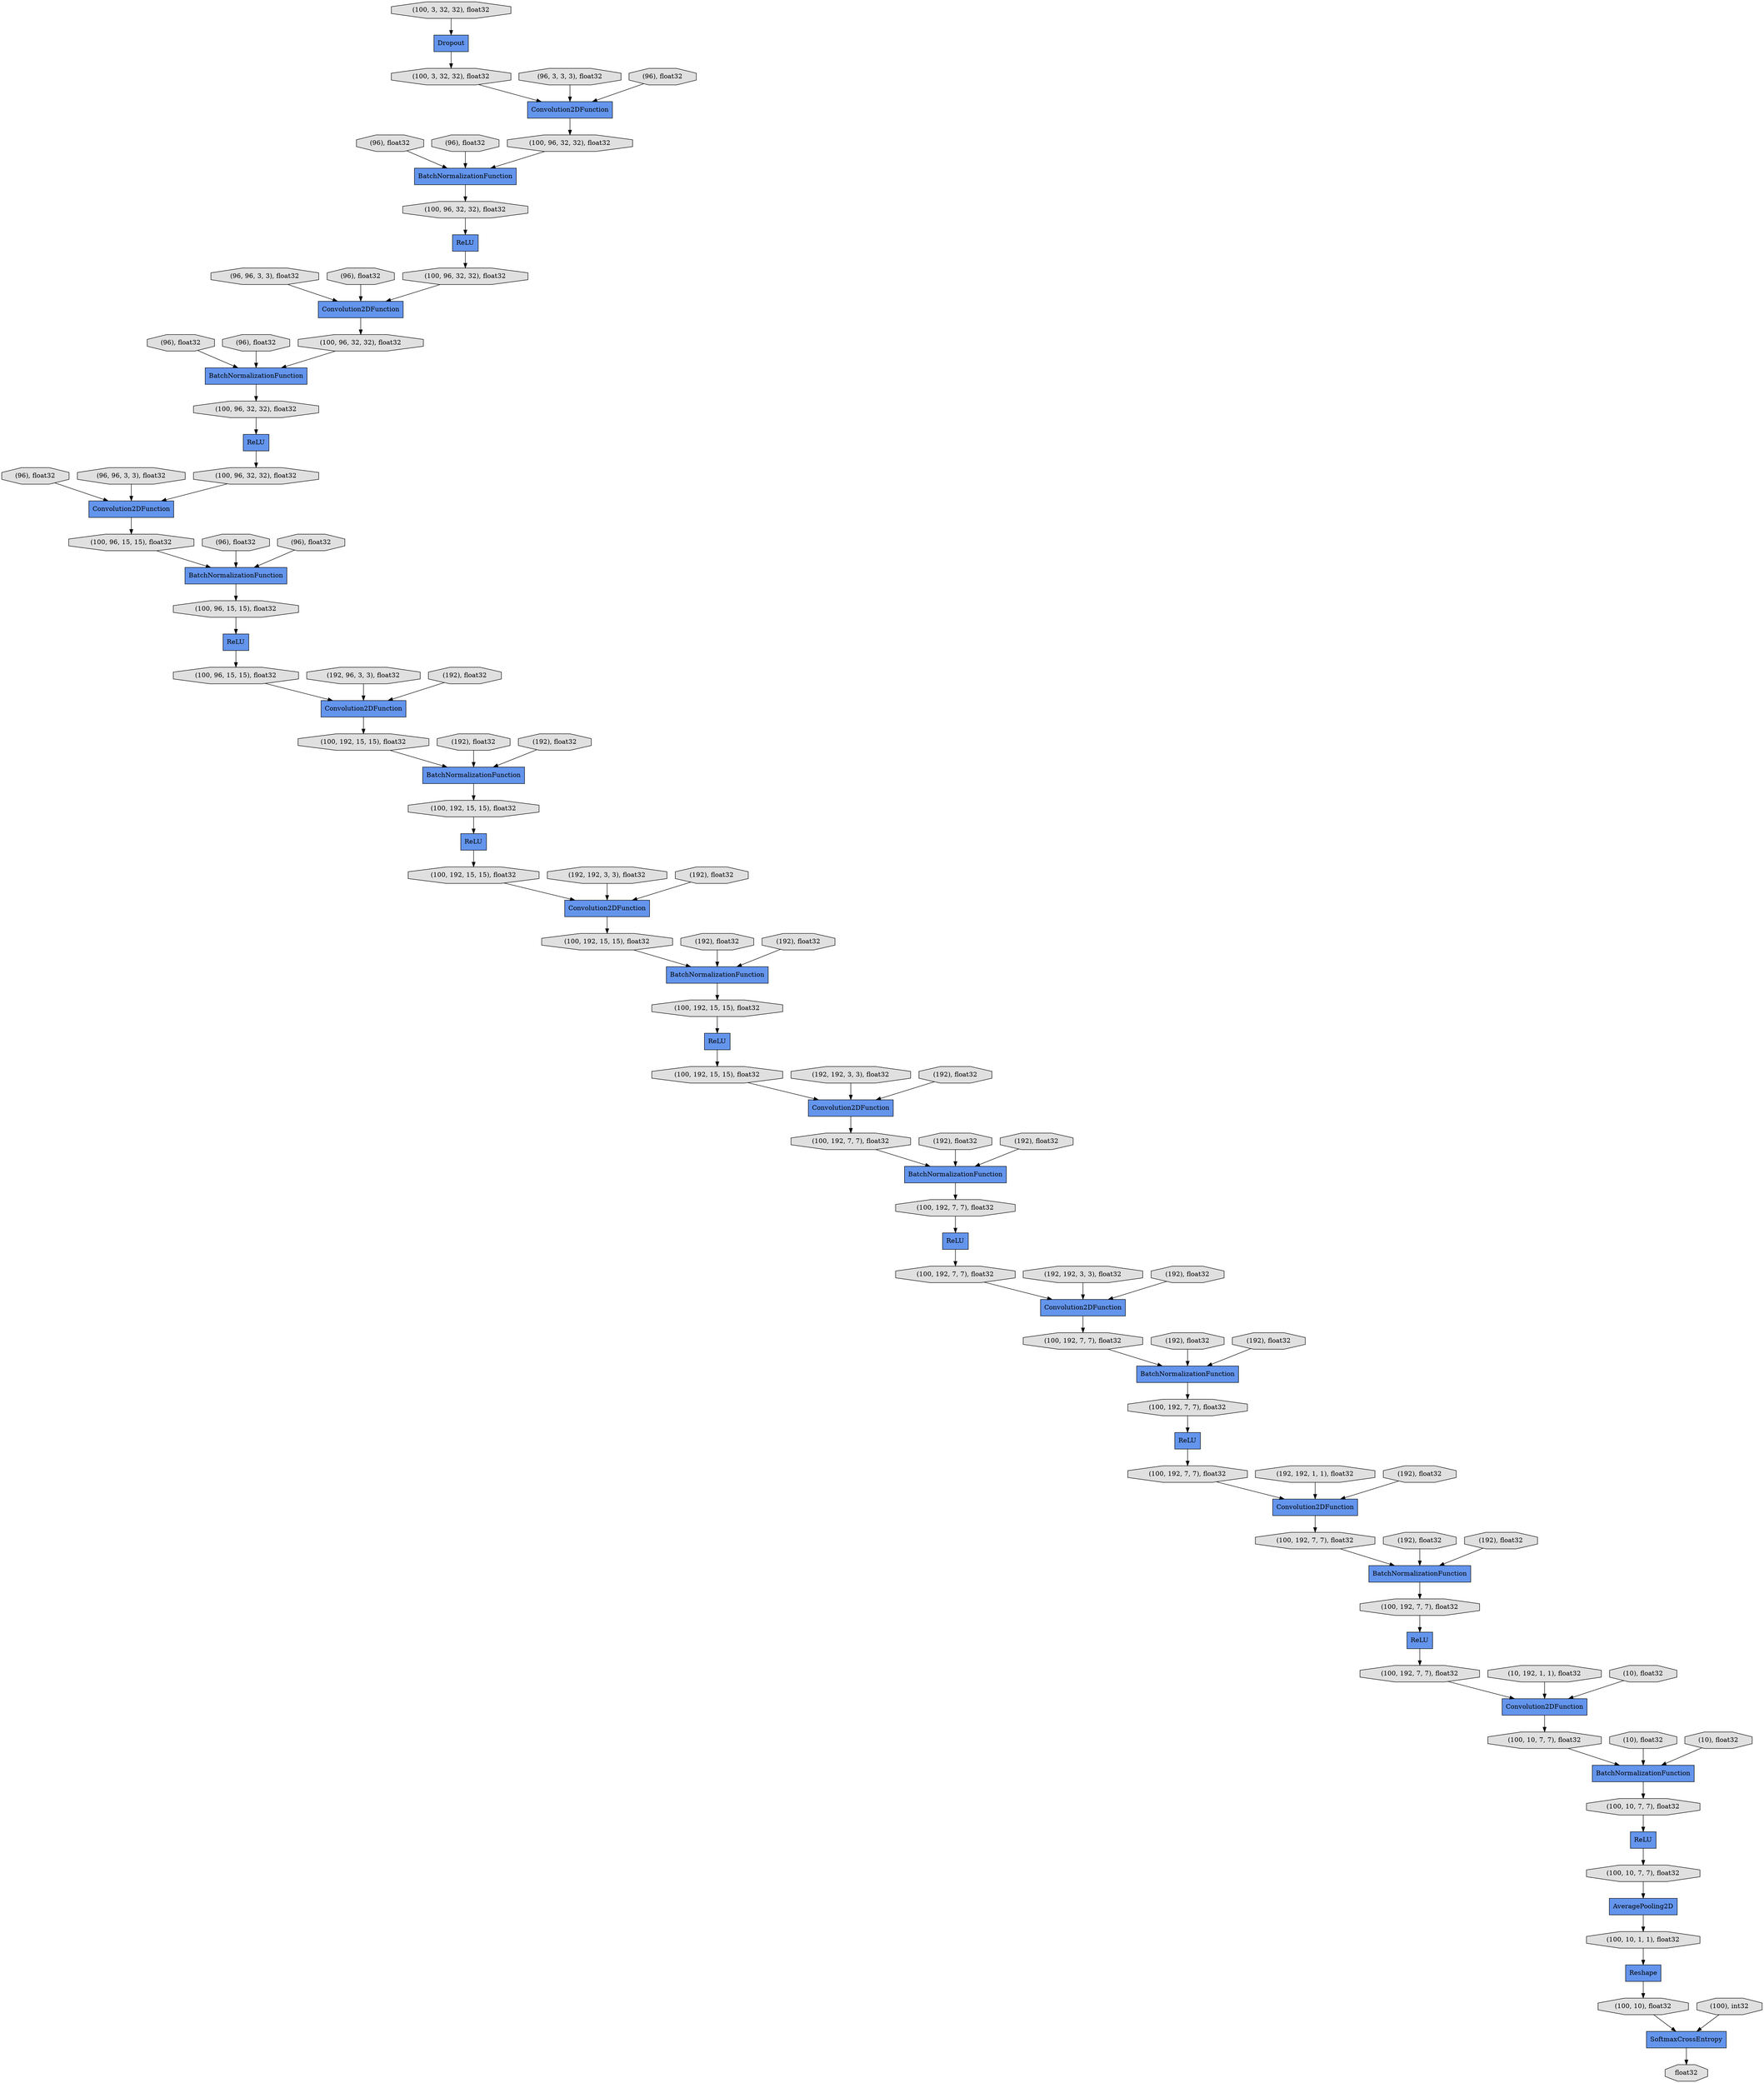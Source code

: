 digraph graphname{rankdir=TB;140252085878968 [label="(96), float32",shape="octagon",fillcolor="#E0E0E0",style="filled"];140252085879024 [label="(96, 96, 3, 3), float32",shape="octagon",fillcolor="#E0E0E0",style="filled"];140252142060096 [label="Reshape",shape="record",fillcolor="#6495ED",style="filled"];140252085879472 [label="(96), float32",shape="octagon",fillcolor="#E0E0E0",style="filled"];140252085879696 [label="(96, 96, 3, 3), float32",shape="octagon",fillcolor="#E0E0E0",style="filled"];140252142060488 [label="(100, 10, 1, 1), float32",shape="octagon",fillcolor="#E0E0E0",style="filled"];140252085880088 [label="(96), float32",shape="octagon",fillcolor="#E0E0E0",style="filled"];140252085880312 [label="(96), float32",shape="octagon",fillcolor="#E0E0E0",style="filled"];140252085880480 [label="(96), float32",shape="octagon",fillcolor="#E0E0E0",style="filled"];140252077278880 [label="Dropout",shape="record",fillcolor="#6495ED",style="filled"];140252085880536 [label="(96), float32",shape="octagon",fillcolor="#E0E0E0",style="filled"];140252085880592 [label="(96), float32",shape="octagon",fillcolor="#E0E0E0",style="filled"];140252085880704 [label="(96), float32",shape="octagon",fillcolor="#E0E0E0",style="filled"];140252077279272 [label="(100, 3, 32, 32), float32",shape="octagon",fillcolor="#E0E0E0",style="filled"];140252077279328 [label="(100), int32",shape="octagon",fillcolor="#E0E0E0",style="filled"];140252085880928 [label="(192, 96, 3, 3), float32",shape="octagon",fillcolor="#E0E0E0",style="filled"];140252085881040 [label="(192), float32",shape="octagon",fillcolor="#E0E0E0",style="filled"];140252077279440 [label="Convolution2DFunction",shape="record",fillcolor="#6495ED",style="filled"];140252085881096 [label="(192), float32",shape="octagon",fillcolor="#E0E0E0",style="filled"];140252085881208 [label="(192), float32",shape="octagon",fillcolor="#E0E0E0",style="filled"];140252077279664 [label="(100, 96, 32, 32), float32",shape="octagon",fillcolor="#E0E0E0",style="filled"];140252085881320 [label="(192, 192, 3, 3), float32",shape="octagon",fillcolor="#E0E0E0",style="filled"];140252077279720 [label="(100, 96, 32, 32), float32",shape="octagon",fillcolor="#E0E0E0",style="filled"];140252774140448 [label="SoftmaxCrossEntropy",shape="record",fillcolor="#6495ED",style="filled"];140252077279776 [label="Convolution2DFunction",shape="record",fillcolor="#6495ED",style="filled"];140252085881432 [label="(192), float32",shape="octagon",fillcolor="#E0E0E0",style="filled"];140252077279832 [label="(100, 3, 32, 32), float32",shape="octagon",fillcolor="#E0E0E0",style="filled"];140252085881488 [label="(192), float32",shape="octagon",fillcolor="#E0E0E0",style="filled"];140252077279888 [label="BatchNormalizationFunction",shape="record",fillcolor="#6495ED",style="filled"];140252085881600 [label="(192), float32",shape="octagon",fillcolor="#E0E0E0",style="filled"];140252077280000 [label="BatchNormalizationFunction",shape="record",fillcolor="#6495ED",style="filled"];140252085881712 [label="(192, 192, 3, 3), float32",shape="octagon",fillcolor="#E0E0E0",style="filled"];140252077280168 [label="(100, 96, 32, 32), float32",shape="octagon",fillcolor="#E0E0E0",style="filled"];140252085881824 [label="(192), float32",shape="octagon",fillcolor="#E0E0E0",style="filled"];140252085881880 [label="(192), float32",shape="octagon",fillcolor="#E0E0E0",style="filled"];140252077280280 [label="(100, 96, 32, 32), float32",shape="octagon",fillcolor="#E0E0E0",style="filled"];140252077280392 [label="ReLU",shape="record",fillcolor="#6495ED",style="filled"];140252085882048 [label="(192), float32",shape="octagon",fillcolor="#E0E0E0",style="filled"];140252077280448 [label="(100, 96, 32, 32), float32",shape="octagon",fillcolor="#E0E0E0",style="filled"];140252077280504 [label="BatchNormalizationFunction",shape="record",fillcolor="#6495ED",style="filled"];140252085882160 [label="(192, 192, 3, 3), float32",shape="octagon",fillcolor="#E0E0E0",style="filled"];140252077280560 [label="(100, 96, 32, 32), float32",shape="octagon",fillcolor="#E0E0E0",style="filled"];140252085882272 [label="(192), float32",shape="octagon",fillcolor="#E0E0E0",style="filled"];140252085882328 [label="(192), float32",shape="octagon",fillcolor="#E0E0E0",style="filled"];140252077280728 [label="Convolution2DFunction",shape="record",fillcolor="#6495ED",style="filled"];140252085882440 [label="(192), float32",shape="octagon",fillcolor="#E0E0E0",style="filled"];140252077280840 [label="ReLU",shape="record",fillcolor="#6495ED",style="filled"];140252085882552 [label="(192, 192, 1, 1), float32",shape="octagon",fillcolor="#E0E0E0",style="filled"];140252077280952 [label="Convolution2DFunction",shape="record",fillcolor="#6495ED",style="filled"];140252077281008 [label="(100, 96, 15, 15), float32",shape="octagon",fillcolor="#E0E0E0",style="filled"];140252085882664 [label="(192), float32",shape="octagon",fillcolor="#E0E0E0",style="filled"];140252085882720 [label="(192), float32",shape="octagon",fillcolor="#E0E0E0",style="filled"];140252077281176 [label="ReLU",shape="record",fillcolor="#6495ED",style="filled"];140252077281232 [label="(100, 96, 15, 15), float32",shape="octagon",fillcolor="#E0E0E0",style="filled"];140252085882832 [label="(192), float32",shape="octagon",fillcolor="#E0E0E0",style="filled"];140252085841992 [label="(10, 192, 1, 1), float32",shape="octagon",fillcolor="#E0E0E0",style="filled"];140252026638408 [label="BatchNormalizationFunction",shape="record",fillcolor="#6495ED",style="filled"];140252085842104 [label="(10), float32",shape="octagon",fillcolor="#E0E0E0",style="filled"];140252085842160 [label="(10), float32",shape="octagon",fillcolor="#E0E0E0",style="filled"];140252026638576 [label="(100, 96, 15, 15), float32",shape="octagon",fillcolor="#E0E0E0",style="filled"];140252026638632 [label="(100, 192, 15, 15), float32",shape="octagon",fillcolor="#E0E0E0",style="filled"];140252085842272 [label="(10), float32",shape="octagon",fillcolor="#E0E0E0",style="filled"];140252026638688 [label="ReLU",shape="record",fillcolor="#6495ED",style="filled"];140252026638800 [label="(100, 192, 15, 15), float32",shape="octagon",fillcolor="#E0E0E0",style="filled"];140252026638912 [label="(100, 192, 15, 15), float32",shape="octagon",fillcolor="#E0E0E0",style="filled"];140252026638968 [label="BatchNormalizationFunction",shape="record",fillcolor="#6495ED",style="filled"];140252026639080 [label="Convolution2DFunction",shape="record",fillcolor="#6495ED",style="filled"];140252026639192 [label="(100, 192, 15, 15), float32",shape="octagon",fillcolor="#E0E0E0",style="filled"];140252026639248 [label="ReLU",shape="record",fillcolor="#6495ED",style="filled"];140252026639360 [label="(100, 192, 15, 15), float32",shape="octagon",fillcolor="#E0E0E0",style="filled"];140252026639472 [label="(100, 192, 15, 15), float32",shape="octagon",fillcolor="#E0E0E0",style="filled"];140252026639528 [label="BatchNormalizationFunction",shape="record",fillcolor="#6495ED",style="filled"];140252026639640 [label="Convolution2DFunction",shape="record",fillcolor="#6495ED",style="filled"];140252026639752 [label="(100, 192, 7, 7), float32",shape="octagon",fillcolor="#E0E0E0",style="filled"];140252026639808 [label="ReLU",shape="record",fillcolor="#6495ED",style="filled"];140252026639920 [label="(100, 192, 7, 7), float32",shape="octagon",fillcolor="#E0E0E0",style="filled"];140252026639976 [label="Convolution2DFunction",shape="record",fillcolor="#6495ED",style="filled"];140252026640032 [label="(100, 192, 7, 7), float32",shape="octagon",fillcolor="#E0E0E0",style="filled"];140252026640088 [label="(100, 192, 7, 7), float32",shape="octagon",fillcolor="#E0E0E0",style="filled"];140252026640200 [label="BatchNormalizationFunction",shape="record",fillcolor="#6495ED",style="filled"];140252026640424 [label="(100, 192, 7, 7), float32",shape="octagon",fillcolor="#E0E0E0",style="filled"];140252026640480 [label="BatchNormalizationFunction",shape="record",fillcolor="#6495ED",style="filled"];140252026640536 [label="(100, 192, 7, 7), float32",shape="octagon",fillcolor="#E0E0E0",style="filled"];140252026640648 [label="(100, 192, 7, 7), float32",shape="octagon",fillcolor="#E0E0E0",style="filled"];140252026640760 [label="ReLU",shape="record",fillcolor="#6495ED",style="filled"];140252026640872 [label="(100, 192, 7, 7), float32",shape="octagon",fillcolor="#E0E0E0",style="filled"];140252026640984 [label="Convolution2DFunction",shape="record",fillcolor="#6495ED",style="filled"];140252026641040 [label="(100, 192, 7, 7), float32",shape="octagon",fillcolor="#E0E0E0",style="filled"];140252026641152 [label="ReLU",shape="record",fillcolor="#6495ED",style="filled"];140252026641208 [label="BatchNormalizationFunction",shape="record",fillcolor="#6495ED",style="filled"];140252026641320 [label="Convolution2DFunction",shape="record",fillcolor="#6495ED",style="filled"];140252026641488 [label="(100, 10, 7, 7), float32",shape="octagon",fillcolor="#E0E0E0",style="filled"];140252026641544 [label="(100, 10, 7, 7), float32",shape="octagon",fillcolor="#E0E0E0",style="filled"];140252026641600 [label="ReLU",shape="record",fillcolor="#6495ED",style="filled"];140252026641656 [label="AveragePooling2D",shape="record",fillcolor="#6495ED",style="filled"];140252088737016 [label="(96, 3, 3, 3), float32",shape="octagon",fillcolor="#E0E0E0",style="filled"];140252026641712 [label="(100, 10, 7, 7), float32",shape="octagon",fillcolor="#E0E0E0",style="filled"];140252088737464 [label="(96), float32",shape="octagon",fillcolor="#E0E0E0",style="filled"];140252026642160 [label="float32",shape="octagon",fillcolor="#E0E0E0",style="filled"];140252026642272 [label="(100, 10), float32",shape="octagon",fillcolor="#E0E0E0",style="filled"];140252085881208 -> 140252026638408;140252085881712 -> 140252026639640;140252077281008 -> 140252077281176;140252026641656 -> 140252142060488;140252085879024 -> 140252077280728;140252026640200 -> 140252026640536;140252077280448 -> 140252077280840;140252077281176 -> 140252026638576;140252085882440 -> 140252026640200;140252077280504 -> 140252077281008;140252077279440 -> 140252077280168;140252026639472 -> 140252026638968;140252026641488 -> 140252026641208;140252026640648 -> 140252026641320;140252085881880 -> 140252026639528;140252077280280 -> 140252077279776;140252142060488 -> 140252142060096;140252026638632 -> 140252026639080;140252077279720 -> 140252077280392;140252085880704 -> 140252077279776;140252026640760 -> 140252026640088;140252077279664 -> 140252077280728;140252026642272 -> 140252774140448;140252026641208 -> 140252026641712;140252085882160 -> 140252026639976;140252077280000 -> 140252077279720;140252077279272 -> 140252077278880;140252085882720 -> 140252026640480;140252142060096 -> 140252026642272;140252085881040 -> 140252077280952;140252077278880 -> 140252077279832;140252085880312 -> 140252077279888;140252026639752 -> 140252026639976;140252085882664 -> 140252026640984;140252026640872 -> 140252026641152;140252085879696 -> 140252077279776;140252085881488 -> 140252026638968;140252085882832 -> 140252026640480;140252077280560 -> 140252077279888;140252088737016 -> 140252077279440;140252077280728 -> 140252077281232;140252085882328 -> 140252026640200;140252026638912 -> 140252026638408;140252026640480 -> 140252026640872;140252026641320 -> 140252026641488;140252077279888 -> 140252077280448;140252085882552 -> 140252026640984;140252026640536 -> 140252026640760;140252085842104 -> 140252026641320;140252026641712 -> 140252026641600;140252774140448 -> 140252026642160;140252077281232 -> 140252077280504;140252077280952 -> 140252026638912;140252026639248 -> 140252026639192;140252085881320 -> 140252026639080;140252026639640 -> 140252026640032;140252077280392 -> 140252077280280;140252077279832 -> 140252077279440;140252085878968 -> 140252077280728;140252085842272 -> 140252026641208;140252026638800 -> 140252026638688;140252026639920 -> 140252026639808;140252026640984 -> 140252026641040;140252026638968 -> 140252026639360;140252085881096 -> 140252026638408;140252085841992 -> 140252026641320;140252085881824 -> 140252026639640;140252026638576 -> 140252077280952;140252026639192 -> 140252026639640;140252077280168 -> 140252077280000;140252026638408 -> 140252026638800;140252077280840 -> 140252077279664;140252077279328 -> 140252774140448;140252026638688 -> 140252026638632;140252026641040 -> 140252026640480;140252085879472 -> 140252077280000;140252077279776 -> 140252077280560;140252026640032 -> 140252026639528;140252088737464 -> 140252077279440;140252026641152 -> 140252026640648;140252026640088 -> 140252026640984;140252085881432 -> 140252026639080;140252085882048 -> 140252026639528;140252085880088 -> 140252077280000;140252026639528 -> 140252026639920;140252026641544 -> 140252026641656;140252085880592 -> 140252077280504;140252026639080 -> 140252026639472;140252085881600 -> 140252026638968;140252026639808 -> 140252026639752;140252026639360 -> 140252026639248;140252085880928 -> 140252077280952;140252085880536 -> 140252077280504;140252026640424 -> 140252026640200;140252026639976 -> 140252026640424;140252085842160 -> 140252026641208;140252085882272 -> 140252026639976;140252085880480 -> 140252077279888;140252026641600 -> 140252026641544;}